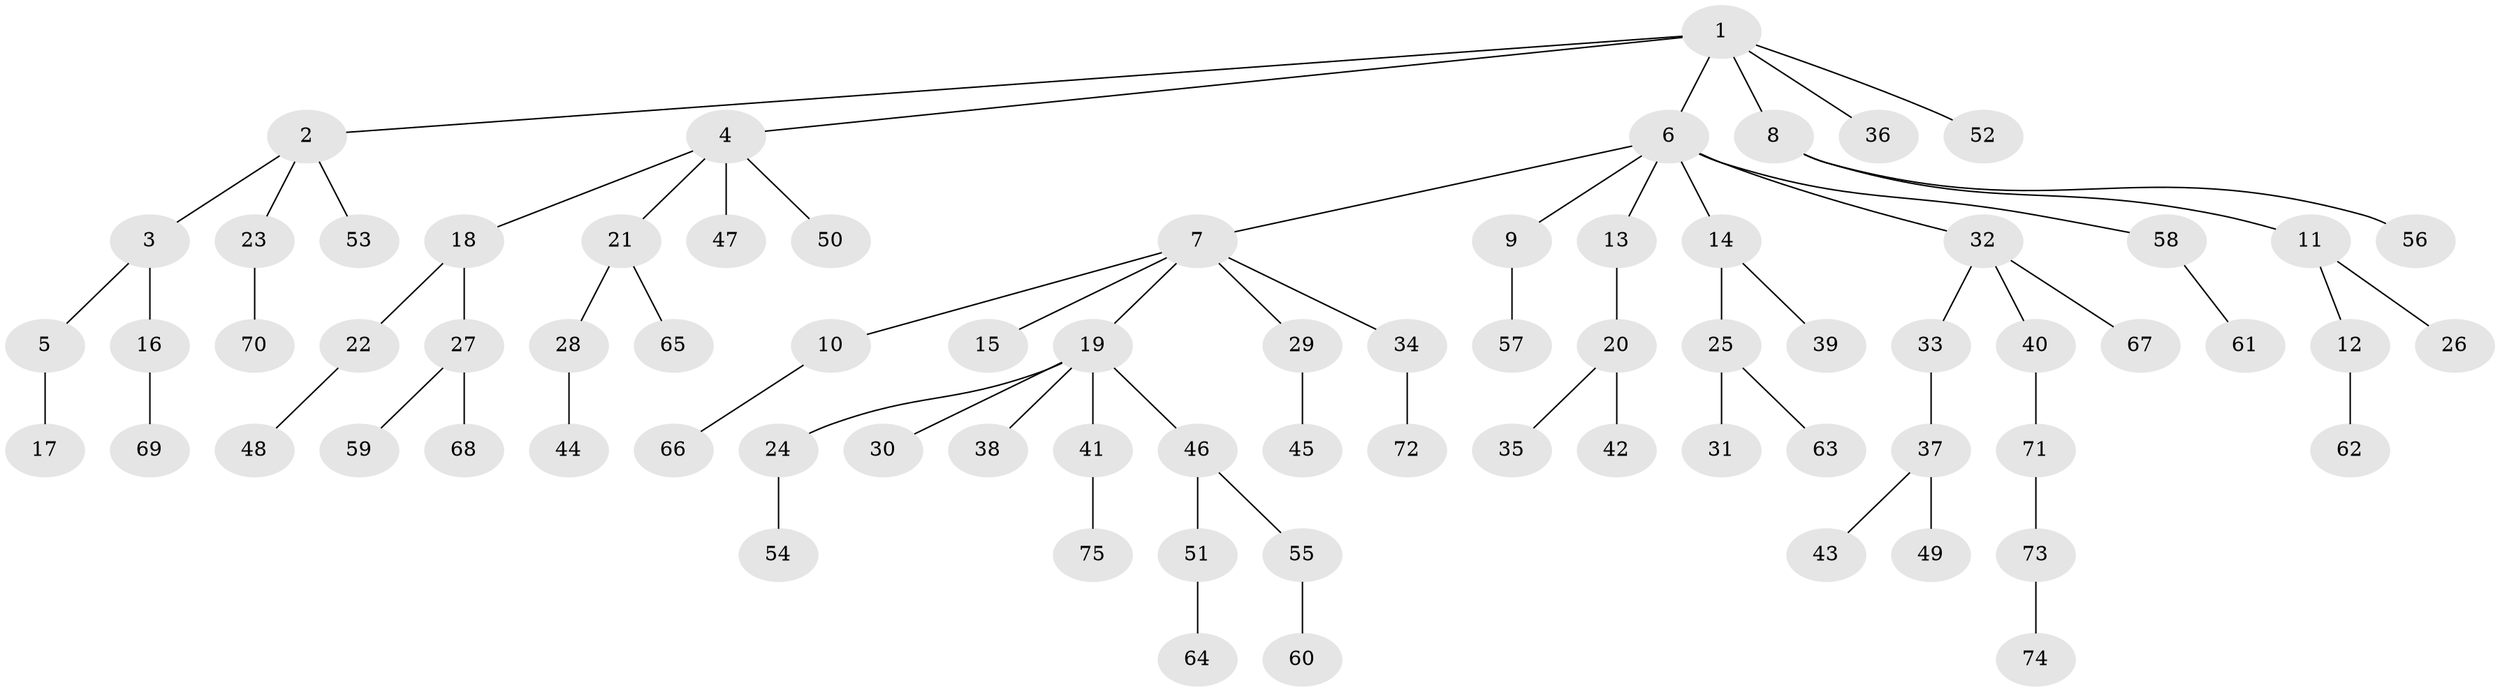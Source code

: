 // coarse degree distribution, {4: 0.06451612903225806, 2: 0.22580645161290322, 3: 0.16129032258064516, 1: 0.5161290322580645, 7: 0.03225806451612903}
// Generated by graph-tools (version 1.1) at 2025/51/03/04/25 22:51:39]
// undirected, 75 vertices, 74 edges
graph export_dot {
  node [color=gray90,style=filled];
  1;
  2;
  3;
  4;
  5;
  6;
  7;
  8;
  9;
  10;
  11;
  12;
  13;
  14;
  15;
  16;
  17;
  18;
  19;
  20;
  21;
  22;
  23;
  24;
  25;
  26;
  27;
  28;
  29;
  30;
  31;
  32;
  33;
  34;
  35;
  36;
  37;
  38;
  39;
  40;
  41;
  42;
  43;
  44;
  45;
  46;
  47;
  48;
  49;
  50;
  51;
  52;
  53;
  54;
  55;
  56;
  57;
  58;
  59;
  60;
  61;
  62;
  63;
  64;
  65;
  66;
  67;
  68;
  69;
  70;
  71;
  72;
  73;
  74;
  75;
  1 -- 2;
  1 -- 4;
  1 -- 6;
  1 -- 8;
  1 -- 36;
  1 -- 52;
  2 -- 3;
  2 -- 23;
  2 -- 53;
  3 -- 5;
  3 -- 16;
  4 -- 18;
  4 -- 21;
  4 -- 47;
  4 -- 50;
  5 -- 17;
  6 -- 7;
  6 -- 9;
  6 -- 13;
  6 -- 14;
  6 -- 32;
  6 -- 58;
  7 -- 10;
  7 -- 15;
  7 -- 19;
  7 -- 29;
  7 -- 34;
  8 -- 11;
  8 -- 56;
  9 -- 57;
  10 -- 66;
  11 -- 12;
  11 -- 26;
  12 -- 62;
  13 -- 20;
  14 -- 25;
  14 -- 39;
  16 -- 69;
  18 -- 22;
  18 -- 27;
  19 -- 24;
  19 -- 30;
  19 -- 38;
  19 -- 41;
  19 -- 46;
  20 -- 35;
  20 -- 42;
  21 -- 28;
  21 -- 65;
  22 -- 48;
  23 -- 70;
  24 -- 54;
  25 -- 31;
  25 -- 63;
  27 -- 59;
  27 -- 68;
  28 -- 44;
  29 -- 45;
  32 -- 33;
  32 -- 40;
  32 -- 67;
  33 -- 37;
  34 -- 72;
  37 -- 43;
  37 -- 49;
  40 -- 71;
  41 -- 75;
  46 -- 51;
  46 -- 55;
  51 -- 64;
  55 -- 60;
  58 -- 61;
  71 -- 73;
  73 -- 74;
}
